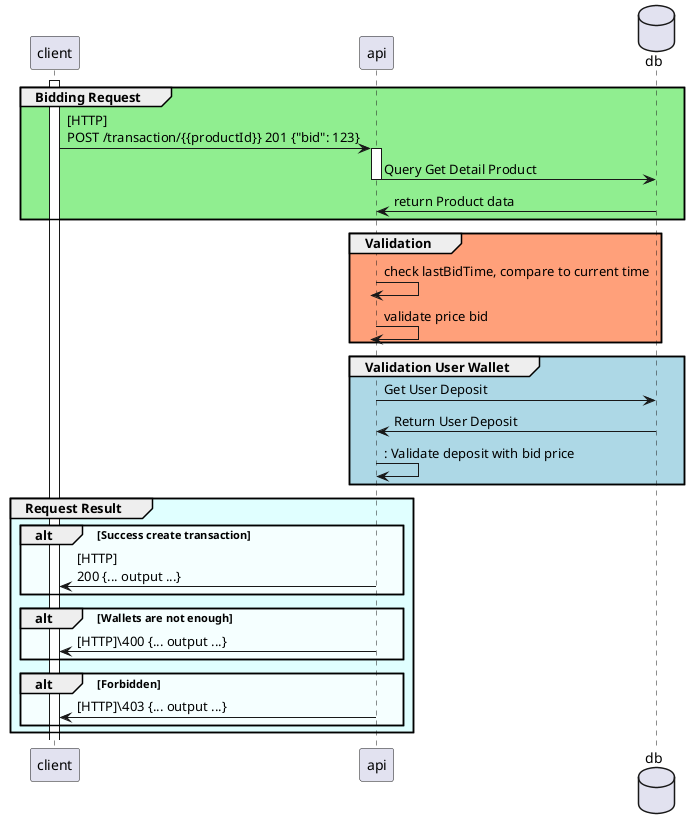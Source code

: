 @startuml
participant client
participant api
database db

activate client

group #lightgreen Bidding Request
client -> api ++: [HTTP]\nPOST /transaction/{{productId}} 201 {"bid": 123}
api -> db --: Query Get Detail Product
db -> api --: return Product data
end

group #lightsalmon Validation
api -> api --: check lastBidTime, compare to current time
api -> api --: validate price bid
end

' api --> db --: [HTTP]\n201 {"jobId": 1}
' api -[hidden]> db
' end

group #LightBlue Validation User Wallet
api -> db --: Get User Deposit
db -> api --: Return User Deposit
api -> api: : Validate deposit with bid price
end

group #LightCyan Request Result
  alt #FFFFFFAA Success create transaction
    api -> client --: [HTTP]\n200 {... output ...}
  end

  alt #FFFFFFAA Wallets are not enough
    api -> client --: [HTTP]\400 {... output ...}
  end

  alt #FFFFFFAA Forbidden
    api -> client --: [HTTP]\403 {... output ...}
  end
end

' group #lightsalmon Initialization
' server -> api ++: [HTTP]\nPUT /api/job/1
' api --> server --: [HTTP]\n202 {}
' api -[hidden]> db
' end

' group #lightblue Fetching Result
' loop #FFFFFFAA Polling until output is available
'  server -> api ++: [HTTP]\nGET /api/job/1
'  alt #FFFFFFAA Job still processing
'    api -[#blue]-> server : [HTTP]\n200 {}
'  else Job complete. Fetch output
'    api -[#blue]-> server --: [HTTP]\n303 {"URL": "/api/job/1/output"}
'    server -> api ++: [HTTP]\nGET /api/job/1/output
'    api --> server --: [HTTP]\n200 {... output ...}
'  end
' end
'    server -> db ++: Store output
'    deactivate server
'    deactivate db
' end
@enduml
